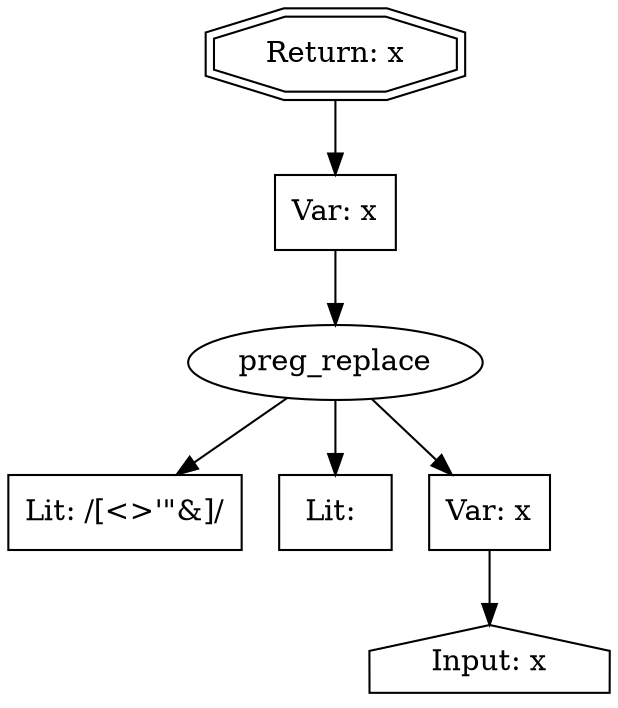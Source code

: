 digraph cfg {
  n1 [shape=doubleoctagon, label="Return: x"];
  n2 [shape=box, label="Var: x"];
  n3 [shape=ellipse, label="preg_replace"];
  n4 [shape=box, label="Lit: /[<>'\"&]/"];
  n5 [shape=box, label="Lit: "];
  n6 [shape=box, label="Var: x"];
  n7 [shape=house, label="Input: x"];

  n3 -> n4;
  n3 -> n5;
  n3 -> n6;
  n2 -> n3;
  n1 -> n2;
  n6 -> n7;
}
